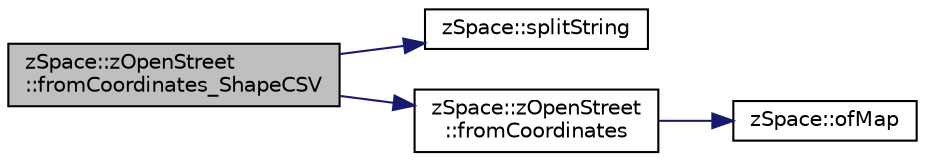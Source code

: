 digraph "zSpace::zOpenStreet::fromCoordinates_ShapeCSV"
{
  edge [fontname="Helvetica",fontsize="10",labelfontname="Helvetica",labelfontsize="10"];
  node [fontname="Helvetica",fontsize="10",shape=record];
  rankdir="LR";
  Node80 [label="zSpace::zOpenStreet\l::fromCoordinates_ShapeCSV",height=0.2,width=0.4,color="black", fillcolor="grey75", style="filled", fontcolor="black"];
  Node80 -> Node81 [color="midnightblue",fontsize="10",style="solid",fontname="Helvetica"];
  Node81 [label="zSpace::splitString",height=0.2,width=0.4,color="black", fillcolor="white", style="filled",URL="$group__z_core_utilities.html#ga4632c0bf9aaa9b88d6e928244a77cda5",tooltip="This method splits the input string based on the input delimiter. "];
  Node80 -> Node82 [color="midnightblue",fontsize="10",style="solid",fontname="Helvetica"];
  Node82 [label="zSpace::zOpenStreet\l::fromCoordinates",height=0.2,width=0.4,color="black", fillcolor="white", style="filled",URL="$classz_space_1_1z_open_street.html#ad57dc144a2d627dd20d7b8f105ca49f9",tooltip="This method computes the 3D position based on the input latitude and longitude, using the bounds of t..."];
  Node82 -> Node83 [color="midnightblue",fontsize="10",style="solid",fontname="Helvetica"];
  Node83 [label="zSpace::ofMap",height=0.2,width=0.4,color="black", fillcolor="white", style="filled",URL="$group__z_core_utilities.html#ga772c31654e2dcf5f5ac0a884f3f9612a",tooltip="This method maps the input value from the input domain to output domain. "];
}
